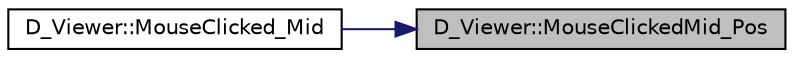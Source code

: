 digraph "D_Viewer::MouseClickedMid_Pos"
{
 // LATEX_PDF_SIZE
  edge [fontname="Helvetica",fontsize="10",labelfontname="Helvetica",labelfontsize="10"];
  node [fontname="Helvetica",fontsize="10",shape=record];
  rankdir="RL";
  Node1 [label="D_Viewer::MouseClickedMid_Pos",height=0.2,width=0.4,color="black", fillcolor="grey75", style="filled", fontcolor="black",tooltip=" "];
  Node1 -> Node2 [dir="back",color="midnightblue",fontsize="10",style="solid",fontname="Helvetica"];
  Node2 [label="D_Viewer::MouseClicked_Mid",height=0.2,width=0.4,color="black", fillcolor="white", style="filled",URL="$class_d___viewer.html#a11e165f8cb1ff5f1f0b4df5dc8e5356a",tooltip=" "];
}
